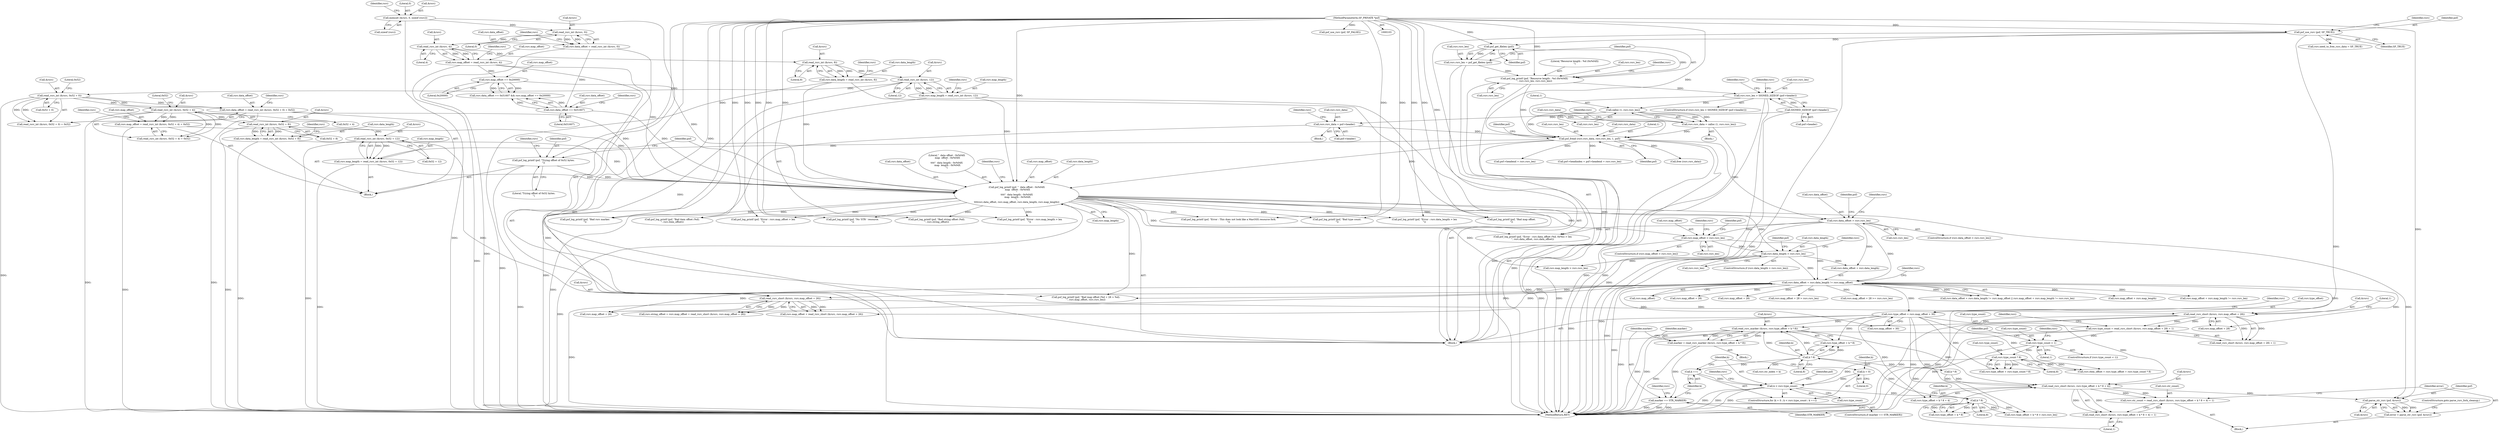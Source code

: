 digraph "0_libsndfile_dbe14f00030af5d3577f4cabbf9861db59e9c378@API" {
"1000590" [label="(Call,read_rsrc_marker (&rsrc, rsrc.type_offset + k * 8))"];
"1000492" [label="(Call,read_rsrc_short (&rsrc, rsrc.map_offset + 28))"];
"1000436" [label="(Call,read_rsrc_short (&rsrc, rsrc.map_offset + 26))"];
"1000281" [label="(Call,read_rsrc_int (&rsrc, 0x52 + 12))"];
"1000271" [label="(Call,read_rsrc_int (&rsrc, 0x52 + 8))"];
"1000260" [label="(Call,read_rsrc_int (&rsrc, 0x52 + 4))"];
"1000248" [label="(Call,read_rsrc_int (&rsrc, 0x52 + 0))"];
"1000223" [label="(Call,read_rsrc_int (&rsrc, 12))"];
"1000215" [label="(Call,read_rsrc_int (&rsrc, 8))"];
"1000207" [label="(Call,read_rsrc_int (&rsrc, 4))"];
"1000199" [label="(Call,read_rsrc_int (&rsrc, 0))"];
"1000116" [label="(Call,memset (&rsrc, 0, sizeof (rsrc)))"];
"1000374" [label="(Call,rsrc.data_offset + rsrc.data_length != rsrc.map_offset)"];
"1000303" [label="(Call,rsrc.data_offset > rsrc.rsrc_len)"];
"1000287" [label="(Call,psf_log_printf (psf, \"  data offset : 0x%04X\n  map  offset : 0x%04X\n\"\n\t\t\t\t\"  data length : 0x%04X\n  map  length : 0x%04X\n\",\n\t\t\t\trsrc.data_offset, rsrc.map_offset, rsrc.data_length, rsrc.map_length))"];
"1000240" [label="(Call,psf_log_printf (psf, \"Trying offset of 0x52 bytes.\n\"))"];
"1000175" [label="(Call,psf_fread (rsrc.rsrc_data, rsrc.rsrc_len, 1, psf))"];
"1000163" [label="(Call,rsrc.rsrc_data = psf->header)"];
"1000142" [label="(Call,SIGNED_SIZEOF (psf->header))"];
"1000147" [label="(Call,rsrc.rsrc_data = calloc (1, rsrc.rsrc_len))"];
"1000151" [label="(Call,calloc (1, rsrc.rsrc_len))"];
"1000138" [label="(Call,rsrc.rsrc_len > SIGNED_SIZEOF (psf->header))"];
"1000128" [label="(Call,psf_log_printf (psf, \"Resource length : %d (0x%04X)\n\", rsrc.rsrc_len, rsrc.rsrc_len))"];
"1000126" [label="(Call,psf_get_filelen (psf))"];
"1000113" [label="(Call,psf_use_rsrc (psf, SF_TRUE))"];
"1000104" [label="(MethodParameterIn,SF_PRIVATE *psf)"];
"1000122" [label="(Call,rsrc.rsrc_len = psf_get_filelen (psf))"];
"1000229" [label="(Call,rsrc.data_offset == 0x51607)"];
"1000195" [label="(Call,rsrc.data_offset = read_rsrc_int (&rsrc, 0))"];
"1000243" [label="(Call,rsrc.data_offset = read_rsrc_int (&rsrc, 0x52 + 0) + 0x52)"];
"1000234" [label="(Call,rsrc.map_offset == 0x20000)"];
"1000203" [label="(Call,rsrc.map_offset = read_rsrc_int (&rsrc, 4))"];
"1000255" [label="(Call,rsrc.map_offset = read_rsrc_int (&rsrc, 0x52 + 4) + 0x52)"];
"1000267" [label="(Call,rsrc.data_length = read_rsrc_int (&rsrc, 0x52 + 8))"];
"1000211" [label="(Call,rsrc.data_length = read_rsrc_int (&rsrc, 8))"];
"1000277" [label="(Call,rsrc.map_length = read_rsrc_int (&rsrc, 0x52 + 12))"];
"1000219" [label="(Call,rsrc.map_length = read_rsrc_int (&rsrc, 12))"];
"1000341" [label="(Call,rsrc.data_length > rsrc.rsrc_len)"];
"1000325" [label="(Call,rsrc.map_offset > rsrc.rsrc_len)"];
"1000463" [label="(Call,rsrc.type_offset = rsrc.map_offset + 30)"];
"1000597" [label="(Call,k * 8)"];
"1000577" [label="(Call,k * 8)"];
"1000563" [label="(Call,k < rsrc.type_count)"];
"1000568" [label="(Call,k ++)"];
"1000560" [label="(Call,k = 0)"];
"1000523" [label="(Call,rsrc.type_count * 8)"];
"1000502" [label="(Call,rsrc.type_count < 1)"];
"1000487" [label="(Call,rsrc.type_count = read_rsrc_short (&rsrc, rsrc.map_offset + 28) + 1)"];
"1000588" [label="(Call,marker = read_rsrc_marker (&rsrc, rsrc.type_offset + k * 8))"];
"1000601" [label="(Call,marker == STR_MARKER)"];
"1000615" [label="(Call,read_rsrc_short (&rsrc, rsrc.type_offset + k * 8 + 4))"];
"1000610" [label="(Call,rsrc.str_count = read_rsrc_short (&rsrc, rsrc.type_offset + k * 8 + 4) + 1)"];
"1000614" [label="(Call,read_rsrc_short (&rsrc, rsrc.type_offset + k * 8 + 4) + 1)"];
"1000630" [label="(Call,parse_str_rsrc (psf, &rsrc))"];
"1000628" [label="(Call,error = parse_str_rsrc (psf, &rsrc))"];
"1000345" [label="(Call,rsrc.rsrc_len)"];
"1000519" [label="(Call,rsrc.type_offset + rsrc.type_count * 8)"];
"1000195" [label="(Call,rsrc.data_offset = read_rsrc_int (&rsrc, 0))"];
"1000600" [label="(ControlStructure,if (marker == STR_MARKER))"];
"1000204" [label="(Call,rsrc.map_offset)"];
"1000104" [label="(MethodParameterIn,SF_PRIVATE *psf)"];
"1000563" [label="(Call,k < rsrc.type_count)"];
"1000340" [label="(ControlStructure,if (rsrc.data_length > rsrc.rsrc_len))"];
"1000382" [label="(Call,rsrc.map_offset)"];
"1000172" [label="(Identifier,rsrc)"];
"1000615" [label="(Call,read_rsrc_short (&rsrc, rsrc.type_offset + k * 8 + 4))"];
"1000281" [label="(Call,read_rsrc_int (&rsrc, 0x52 + 12))"];
"1000649" [label="(Call,free (rsrc.rsrc_data))"];
"1000113" [label="(Call,psf_use_rsrc (psf, SF_TRUE))"];
"1000604" [label="(Block,)"];
"1000234" [label="(Call,rsrc.map_offset == 0x20000)"];
"1000130" [label="(Literal,\"Resource length : %d (0x%04X)\n\")"];
"1000105" [label="(Block,)"];
"1000268" [label="(Call,rsrc.data_length)"];
"1000251" [label="(Call,0x52 + 0)"];
"1000162" [label="(Block,)"];
"1000248" [label="(Call,read_rsrc_int (&rsrc, 0x52 + 0))"];
"1000196" [label="(Call,rsrc.data_offset)"];
"1000543" [label="(Call,psf_log_printf (psf, \"Bad item offset (%d).\n\", rsrc.item_offset))"];
"1000242" [label="(Literal,\"Trying offset of 0x52 bytes.\n\")"];
"1000271" [label="(Call,read_rsrc_int (&rsrc, 0x52 + 8))"];
"1000219" [label="(Call,rsrc.map_length = read_rsrc_int (&rsrc, 12))"];
"1000116" [label="(Call,memset (&rsrc, 0, sizeof (rsrc)))"];
"1000215" [label="(Call,read_rsrc_int (&rsrc, 8))"];
"1000175" [label="(Call,psf_fread (rsrc.rsrc_data, rsrc.rsrc_len, 1, psf))"];
"1000176" [label="(Call,rsrc.rsrc_data)"];
"1000137" [label="(ControlStructure,if (rsrc.rsrc_len > SIGNED_SIZEOF (psf->header)))"];
"1000263" [label="(Call,0x52 + 4)"];
"1000131" [label="(Call,rsrc.rsrc_len)"];
"1000260" [label="(Call,read_rsrc_int (&rsrc, 0x52 + 4))"];
"1000334" [label="(Identifier,psf)"];
"1000568" [label="(Call,k ++)"];
"1000603" [label="(Identifier,STR_MARKER)"];
"1000524" [label="(Call,rsrc.type_count)"];
"1000632" [label="(Call,&rsrc)"];
"1000634" [label="(ControlStructure,goto parse_rsrc_fork_cleanup;)"];
"1000388" [label="(Identifier,rsrc)"];
"1000436" [label="(Call,read_rsrc_short (&rsrc, rsrc.map_offset + 26))"];
"1000397" [label="(Call,psf_log_printf (psf, \"Error : This does not look like a MacOSX resource fork.\n\"))"];
"1000212" [label="(Call,rsrc.data_length)"];
"1000188" [label="(Call,psf->headend = rsrc.rsrc_len)"];
"1000579" [label="(Literal,8)"];
"1000504" [label="(Identifier,rsrc)"];
"1000618" [label="(Call,rsrc.type_offset + k * 8 + 4)"];
"1000311" [label="(Call,psf_log_printf (psf, \"Error : rsrc.data_offset (%d, 0x%x) > len\n\", rsrc.data_offset, rsrc.data_offset))"];
"1000256" [label="(Call,rsrc.map_offset)"];
"1000226" [label="(Literal,12)"];
"1000406" [label="(Call,rsrc.map_offset + 28)"];
"1000224" [label="(Call,&rsrc)"];
"1000182" [label="(Literal,1)"];
"1000152" [label="(Literal,1)"];
"1000243" [label="(Call,rsrc.data_offset = read_rsrc_int (&rsrc, 0x52 + 0) + 0x52)"];
"1000165" [label="(Identifier,rsrc)"];
"1000627" [label="(Literal,1)"];
"1000463" [label="(Call,rsrc.type_offset = rsrc.map_offset + 30)"];
"1000240" [label="(Call,psf_log_printf (psf, \"Trying offset of 0x52 bytes.\n\"))"];
"1000559" [label="(ControlStructure,for (k = 0 ; k < rsrc.type_count ; k ++))"];
"1000207" [label="(Call,read_rsrc_int (&rsrc, 4))"];
"1000247" [label="(Call,read_rsrc_int (&rsrc, 0x52 + 0) + 0x52)"];
"1000279" [label="(Identifier,rsrc)"];
"1000289" [label="(Literal,\"  data offset : 0x%04X\n  map  offset : 0x%04X\n\"\n\t\t\t\t\"  data length : 0x%04X\n  map  length : 0x%04X\n\")"];
"1000561" [label="(Identifier,k)"];
"1000492" [label="(Call,read_rsrc_short (&rsrc, rsrc.map_offset + 28))"];
"1000122" [label="(Call,rsrc.rsrc_len = psf_get_filelen (psf))"];
"1000342" [label="(Call,rsrc.data_length)"];
"1000126" [label="(Call,psf_get_filelen (psf))"];
"1000588" [label="(Call,marker = read_rsrc_marker (&rsrc, rsrc.type_offset + k * 8))"];
"1000616" [label="(Call,&rsrc)"];
"1000476" [label="(Identifier,rsrc)"];
"1000151" [label="(Call,calloc (1, rsrc.rsrc_len))"];
"1000584" [label="(Call,psf_log_printf (psf, \"Bad rsrc marker.\n\"))"];
"1000502" [label="(Call,rsrc.type_count < 1)"];
"1000509" [label="(Identifier,psf)"];
"1000216" [label="(Call,&rsrc)"];
"1000467" [label="(Call,rsrc.map_offset + 30)"];
"1000527" [label="(Literal,8)"];
"1000147" [label="(Call,rsrc.rsrc_data = calloc (1, rsrc.rsrc_len))"];
"1000148" [label="(Call,rsrc.rsrc_data)"];
"1000439" [label="(Call,rsrc.map_offset + 26)"];
"1000508" [label="(Call,psf_log_printf (psf, \"Bad type count.\n\"))"];
"1000636" [label="(Identifier,psf)"];
"1000239" [label="(Block,)"];
"1000326" [label="(Call,rsrc.map_offset)"];
"1000415" [label="(Call,psf_log_printf (psf, \"Bad map offset (%d + 28 > %d).\n\", rsrc.map_offset, rsrc.rsrc_len))"];
"1000623" [label="(Call,k * 8)"];
"1000359" [label="(Identifier,rsrc)"];
"1000146" [label="(Block,)"];
"1000115" [label="(Identifier,SF_TRUE)"];
"1000375" [label="(Call,rsrc.data_offset + rsrc.data_length)"];
"1000357" [label="(Call,rsrc.map_length > rsrc.rsrc_len)"];
"1000474" [label="(Call,rsrc.map_offset + 28)"];
"1000220" [label="(Call,rsrc.map_length)"];
"1000593" [label="(Call,rsrc.type_offset + k * 8)"];
"1000503" [label="(Call,rsrc.type_count)"];
"1000304" [label="(Call,rsrc.data_offset)"];
"1000156" [label="(Call,rsrc.need_to_free_rsrc_data = SF_TRUE)"];
"1000655" [label="(MethodReturn,RET)"];
"1000269" [label="(Identifier,rsrc)"];
"1000578" [label="(Identifier,k)"];
"1000312" [label="(Identifier,psf)"];
"1000149" [label="(Identifier,rsrc)"];
"1000139" [label="(Call,rsrc.rsrc_len)"];
"1000267" [label="(Call,rsrc.data_length = read_rsrc_int (&rsrc, 0x52 + 8))"];
"1000374" [label="(Call,rsrc.data_offset + rsrc.data_length != rsrc.map_offset)"];
"1000163" [label="(Call,rsrc.rsrc_data = psf->header)"];
"1000203" [label="(Call,rsrc.map_offset = read_rsrc_int (&rsrc, 4))"];
"1000432" [label="(Call,rsrc.map_offset + read_rsrc_short (&rsrc, rsrc.map_offset + 26))"];
"1000350" [label="(Identifier,psf)"];
"1000488" [label="(Call,rsrc.type_count)"];
"1000327" [label="(Identifier,rsrc)"];
"1000333" [label="(Call,psf_log_printf (psf, \"Error : rsrc.map_offset > len\n\"))"];
"1000278" [label="(Call,rsrc.map_length)"];
"1000614" [label="(Call,read_rsrc_short (&rsrc, rsrc.type_offset + k * 8 + 4) + 1)"];
"1000607" [label="(Identifier,rsrc)"];
"1000597" [label="(Call,k * 8)"];
"1000153" [label="(Call,rsrc.rsrc_len)"];
"1000228" [label="(Call,rsrc.data_offset == 0x51607 && rsrc.map_offset == 0x20000)"];
"1000236" [label="(Identifier,rsrc)"];
"1000277" [label="(Call,rsrc.map_length = read_rsrc_int (&rsrc, 0x52 + 12))"];
"1000230" [label="(Call,rsrc.data_offset)"];
"1000611" [label="(Call,rsrc.str_count)"];
"1000343" [label="(Identifier,rsrc)"];
"1000124" [label="(Identifier,rsrc)"];
"1000233" [label="(Literal,0x51607)"];
"1000569" [label="(Identifier,k)"];
"1000282" [label="(Call,&rsrc)"];
"1000158" [label="(Identifier,rsrc)"];
"1000473" [label="(Call,rsrc.map_offset + 28 > rsrc.rsrc_len)"];
"1000305" [label="(Identifier,rsrc)"];
"1000274" [label="(Call,0x52 + 8)"];
"1000218" [label="(Literal,8)"];
"1000164" [label="(Call,rsrc.rsrc_data)"];
"1000140" [label="(Identifier,rsrc)"];
"1000365" [label="(Call,psf_log_printf (psf, \"Error : rsrc.map_length > len\n\"))"];
"1000245" [label="(Identifier,rsrc)"];
"1000221" [label="(Identifier,rsrc)"];
"1000324" [label="(ControlStructure,if (rsrc.map_offset > rsrc.rsrc_len))"];
"1000266" [label="(Literal,0x52)"];
"1000629" [label="(Identifier,error)"];
"1000235" [label="(Call,rsrc.map_offset)"];
"1000325" [label="(Call,rsrc.map_offset > rsrc.rsrc_len)"];
"1000483" [label="(Call,psf_log_printf (psf, \"Bad map offset.\n\"))"];
"1000129" [label="(Identifier,psf)"];
"1000238" [label="(Literal,0x20000)"];
"1000118" [label="(Identifier,rsrc)"];
"1000577" [label="(Call,k * 8)"];
"1000200" [label="(Call,&rsrc)"];
"1000261" [label="(Call,&rsrc)"];
"1000628" [label="(Call,error = parse_str_rsrc (psf, &rsrc))"];
"1000307" [label="(Call,rsrc.rsrc_len)"];
"1000630" [label="(Call,parse_str_rsrc (psf, &rsrc))"];
"1000249" [label="(Call,&rsrc)"];
"1000119" [label="(Literal,0)"];
"1000120" [label="(Call,sizeof (rsrc))"];
"1000184" [label="(Call,psf->headindex = psf->headend = rsrc.rsrc_len)"];
"1000244" [label="(Call,rsrc.data_offset)"];
"1000117" [label="(Call,&rsrc)"];
"1000229" [label="(Call,rsrc.data_offset == 0x51607)"];
"1000487" [label="(Call,rsrc.type_count = read_rsrc_short (&rsrc, rsrc.map_offset + 28) + 1)"];
"1000405" [label="(Call,rsrc.map_offset + 28 >= rsrc.rsrc_len)"];
"1000500" [label="(Literal,1)"];
"1000272" [label="(Call,&rsrc)"];
"1000601" [label="(Call,marker == STR_MARKER)"];
"1000341" [label="(Call,rsrc.data_length > rsrc.rsrc_len)"];
"1000523" [label="(Call,rsrc.type_count * 8)"];
"1000631" [label="(Identifier,psf)"];
"1000143" [label="(Call,psf->header)"];
"1000186" [label="(Identifier,psf)"];
"1000293" [label="(Call,rsrc.map_offset)"];
"1000128" [label="(Call,psf_log_printf (psf, \"Resource length : %d (0x%04X)\n\", rsrc.rsrc_len, rsrc.rsrc_len))"];
"1000570" [label="(Block,)"];
"1000453" [label="(Call,psf_log_printf (psf, \"Bad string offset (%d).\n\", rsrc.string_offset))"];
"1000562" [label="(Literal,0)"];
"1000138" [label="(Call,rsrc.rsrc_len > SIGNED_SIZEOF (psf->header))"];
"1000241" [label="(Identifier,psf)"];
"1000223" [label="(Call,read_rsrc_int (&rsrc, 12))"];
"1000428" [label="(Call,rsrc.string_offset = rsrc.map_offset + read_rsrc_short (&rsrc, rsrc.map_offset + 26))"];
"1000208" [label="(Call,&rsrc)"];
"1000349" [label="(Call,psf_log_printf (psf, \"Error : rsrc.data_length > len\n\"))"];
"1000590" [label="(Call,read_rsrc_marker (&rsrc, rsrc.type_offset + k * 8))"];
"1000464" [label="(Call,rsrc.type_offset)"];
"1000565" [label="(Call,rsrc.type_count)"];
"1000211" [label="(Call,rsrc.data_length = read_rsrc_int (&rsrc, 8))"];
"1000179" [label="(Call,rsrc.rsrc_len)"];
"1000517" [label="(Identifier,rsrc)"];
"1000610" [label="(Call,rsrc.str_count = read_rsrc_short (&rsrc, rsrc.type_offset + k * 8 + 4) + 1)"];
"1000495" [label="(Call,rsrc.map_offset + 28)"];
"1000183" [label="(Identifier,psf)"];
"1000329" [label="(Call,rsrc.rsrc_len)"];
"1000296" [label="(Call,rsrc.data_length)"];
"1000290" [label="(Call,rsrc.data_offset)"];
"1000255" [label="(Call,rsrc.map_offset = read_rsrc_int (&rsrc, 0x52 + 4) + 0x52)"];
"1000373" [label="(Call,rsrc.data_offset + rsrc.data_length != rsrc.map_offset || rsrc.map_offset + rsrc.map_length != rsrc.rsrc_len)"];
"1000114" [label="(Identifier,psf)"];
"1000231" [label="(Identifier,rsrc)"];
"1000589" [label="(Identifier,marker)"];
"1000506" [label="(Literal,1)"];
"1000299" [label="(Call,rsrc.map_length)"];
"1000303" [label="(Call,rsrc.data_offset > rsrc.rsrc_len)"];
"1000202" [label="(Literal,0)"];
"1000515" [label="(Call,rsrc.item_offset = rsrc.type_offset + rsrc.type_count * 8)"];
"1000259" [label="(Call,read_rsrc_int (&rsrc, 0x52 + 4) + 0x52)"];
"1000642" [label="(Call,psf_use_rsrc (psf, SF_FALSE))"];
"1000437" [label="(Call,&rsrc)"];
"1000598" [label="(Identifier,k)"];
"1000199" [label="(Call,read_rsrc_int (&rsrc, 0))"];
"1000491" [label="(Call,read_rsrc_short (&rsrc, rsrc.map_offset + 28) + 1)"];
"1000205" [label="(Identifier,rsrc)"];
"1000575" [label="(Identifier,rsrc)"];
"1000386" [label="(Call,rsrc.map_offset + rsrc.map_length)"];
"1000572" [label="(Call,rsrc.type_offset + k * 8 > rsrc.rsrc_len)"];
"1000605" [label="(Call,rsrc.str_index = k)"];
"1000284" [label="(Call,0x52 + 12)"];
"1000493" [label="(Call,&rsrc)"];
"1000210" [label="(Literal,4)"];
"1000591" [label="(Call,&rsrc)"];
"1000573" [label="(Call,rsrc.type_offset + k * 8)"];
"1000635" [label="(Call,psf_log_printf (psf, \"No 'STR ' resource.\n\"))"];
"1000599" [label="(Literal,8)"];
"1000142" [label="(Call,SIGNED_SIZEOF (psf->header))"];
"1000560" [label="(Call,k = 0)"];
"1000501" [label="(ControlStructure,if (rsrc.type_count < 1))"];
"1000127" [label="(Identifier,psf)"];
"1000213" [label="(Identifier,rsrc)"];
"1000123" [label="(Call,rsrc.rsrc_len)"];
"1000302" [label="(ControlStructure,if (rsrc.data_offset > rsrc.rsrc_len))"];
"1000602" [label="(Identifier,marker)"];
"1000254" [label="(Literal,0x52)"];
"1000257" [label="(Identifier,rsrc)"];
"1000564" [label="(Identifier,k)"];
"1000385" [label="(Call,rsrc.map_offset + rsrc.map_length != rsrc.rsrc_len)"];
"1000287" [label="(Call,psf_log_printf (psf, \"  data offset : 0x%04X\n  map  offset : 0x%04X\n\"\n\t\t\t\t\"  data length : 0x%04X\n  map  length : 0x%04X\n\",\n\t\t\t\trsrc.data_offset, rsrc.map_offset, rsrc.data_length, rsrc.map_length))"];
"1000167" [label="(Call,psf->header)"];
"1000288" [label="(Identifier,psf)"];
"1000134" [label="(Call,rsrc.rsrc_len)"];
"1000590" -> "1000588"  [label="AST: "];
"1000590" -> "1000593"  [label="CFG: "];
"1000591" -> "1000590"  [label="AST: "];
"1000593" -> "1000590"  [label="AST: "];
"1000588" -> "1000590"  [label="CFG: "];
"1000590" -> "1000655"  [label="DDG: "];
"1000590" -> "1000655"  [label="DDG: "];
"1000590" -> "1000588"  [label="DDG: "];
"1000590" -> "1000588"  [label="DDG: "];
"1000492" -> "1000590"  [label="DDG: "];
"1000463" -> "1000590"  [label="DDG: "];
"1000597" -> "1000590"  [label="DDG: "];
"1000597" -> "1000590"  [label="DDG: "];
"1000590" -> "1000615"  [label="DDG: "];
"1000492" -> "1000491"  [label="AST: "];
"1000492" -> "1000495"  [label="CFG: "];
"1000493" -> "1000492"  [label="AST: "];
"1000495" -> "1000492"  [label="AST: "];
"1000500" -> "1000492"  [label="CFG: "];
"1000492" -> "1000655"  [label="DDG: "];
"1000492" -> "1000655"  [label="DDG: "];
"1000492" -> "1000487"  [label="DDG: "];
"1000492" -> "1000487"  [label="DDG: "];
"1000492" -> "1000491"  [label="DDG: "];
"1000492" -> "1000491"  [label="DDG: "];
"1000436" -> "1000492"  [label="DDG: "];
"1000374" -> "1000492"  [label="DDG: "];
"1000436" -> "1000432"  [label="AST: "];
"1000436" -> "1000439"  [label="CFG: "];
"1000437" -> "1000436"  [label="AST: "];
"1000439" -> "1000436"  [label="AST: "];
"1000432" -> "1000436"  [label="CFG: "];
"1000436" -> "1000655"  [label="DDG: "];
"1000436" -> "1000428"  [label="DDG: "];
"1000436" -> "1000428"  [label="DDG: "];
"1000436" -> "1000432"  [label="DDG: "];
"1000436" -> "1000432"  [label="DDG: "];
"1000281" -> "1000436"  [label="DDG: "];
"1000223" -> "1000436"  [label="DDG: "];
"1000374" -> "1000436"  [label="DDG: "];
"1000281" -> "1000277"  [label="AST: "];
"1000281" -> "1000284"  [label="CFG: "];
"1000282" -> "1000281"  [label="AST: "];
"1000284" -> "1000281"  [label="AST: "];
"1000277" -> "1000281"  [label="CFG: "];
"1000281" -> "1000655"  [label="DDG: "];
"1000281" -> "1000277"  [label="DDG: "];
"1000281" -> "1000277"  [label="DDG: "];
"1000271" -> "1000281"  [label="DDG: "];
"1000271" -> "1000267"  [label="AST: "];
"1000271" -> "1000274"  [label="CFG: "];
"1000272" -> "1000271"  [label="AST: "];
"1000274" -> "1000271"  [label="AST: "];
"1000267" -> "1000271"  [label="CFG: "];
"1000271" -> "1000655"  [label="DDG: "];
"1000271" -> "1000267"  [label="DDG: "];
"1000271" -> "1000267"  [label="DDG: "];
"1000260" -> "1000271"  [label="DDG: "];
"1000260" -> "1000259"  [label="AST: "];
"1000260" -> "1000263"  [label="CFG: "];
"1000261" -> "1000260"  [label="AST: "];
"1000263" -> "1000260"  [label="AST: "];
"1000266" -> "1000260"  [label="CFG: "];
"1000260" -> "1000655"  [label="DDG: "];
"1000260" -> "1000255"  [label="DDG: "];
"1000260" -> "1000255"  [label="DDG: "];
"1000260" -> "1000259"  [label="DDG: "];
"1000260" -> "1000259"  [label="DDG: "];
"1000248" -> "1000260"  [label="DDG: "];
"1000248" -> "1000247"  [label="AST: "];
"1000248" -> "1000251"  [label="CFG: "];
"1000249" -> "1000248"  [label="AST: "];
"1000251" -> "1000248"  [label="AST: "];
"1000254" -> "1000248"  [label="CFG: "];
"1000248" -> "1000655"  [label="DDG: "];
"1000248" -> "1000243"  [label="DDG: "];
"1000248" -> "1000243"  [label="DDG: "];
"1000248" -> "1000247"  [label="DDG: "];
"1000248" -> "1000247"  [label="DDG: "];
"1000223" -> "1000248"  [label="DDG: "];
"1000223" -> "1000219"  [label="AST: "];
"1000223" -> "1000226"  [label="CFG: "];
"1000224" -> "1000223"  [label="AST: "];
"1000226" -> "1000223"  [label="AST: "];
"1000219" -> "1000223"  [label="CFG: "];
"1000223" -> "1000219"  [label="DDG: "];
"1000223" -> "1000219"  [label="DDG: "];
"1000215" -> "1000223"  [label="DDG: "];
"1000215" -> "1000211"  [label="AST: "];
"1000215" -> "1000218"  [label="CFG: "];
"1000216" -> "1000215"  [label="AST: "];
"1000218" -> "1000215"  [label="AST: "];
"1000211" -> "1000215"  [label="CFG: "];
"1000215" -> "1000211"  [label="DDG: "];
"1000215" -> "1000211"  [label="DDG: "];
"1000207" -> "1000215"  [label="DDG: "];
"1000207" -> "1000203"  [label="AST: "];
"1000207" -> "1000210"  [label="CFG: "];
"1000208" -> "1000207"  [label="AST: "];
"1000210" -> "1000207"  [label="AST: "];
"1000203" -> "1000207"  [label="CFG: "];
"1000207" -> "1000203"  [label="DDG: "];
"1000207" -> "1000203"  [label="DDG: "];
"1000199" -> "1000207"  [label="DDG: "];
"1000199" -> "1000195"  [label="AST: "];
"1000199" -> "1000202"  [label="CFG: "];
"1000200" -> "1000199"  [label="AST: "];
"1000202" -> "1000199"  [label="AST: "];
"1000195" -> "1000199"  [label="CFG: "];
"1000199" -> "1000195"  [label="DDG: "];
"1000199" -> "1000195"  [label="DDG: "];
"1000116" -> "1000199"  [label="DDG: "];
"1000116" -> "1000105"  [label="AST: "];
"1000116" -> "1000120"  [label="CFG: "];
"1000117" -> "1000116"  [label="AST: "];
"1000119" -> "1000116"  [label="AST: "];
"1000120" -> "1000116"  [label="AST: "];
"1000124" -> "1000116"  [label="CFG: "];
"1000116" -> "1000655"  [label="DDG: "];
"1000374" -> "1000373"  [label="AST: "];
"1000374" -> "1000382"  [label="CFG: "];
"1000375" -> "1000374"  [label="AST: "];
"1000382" -> "1000374"  [label="AST: "];
"1000388" -> "1000374"  [label="CFG: "];
"1000373" -> "1000374"  [label="CFG: "];
"1000374" -> "1000655"  [label="DDG: "];
"1000374" -> "1000373"  [label="DDG: "];
"1000374" -> "1000373"  [label="DDG: "];
"1000303" -> "1000374"  [label="DDG: "];
"1000341" -> "1000374"  [label="DDG: "];
"1000325" -> "1000374"  [label="DDG: "];
"1000374" -> "1000385"  [label="DDG: "];
"1000374" -> "1000386"  [label="DDG: "];
"1000374" -> "1000405"  [label="DDG: "];
"1000374" -> "1000406"  [label="DDG: "];
"1000374" -> "1000415"  [label="DDG: "];
"1000374" -> "1000428"  [label="DDG: "];
"1000374" -> "1000432"  [label="DDG: "];
"1000374" -> "1000439"  [label="DDG: "];
"1000374" -> "1000463"  [label="DDG: "];
"1000374" -> "1000467"  [label="DDG: "];
"1000374" -> "1000473"  [label="DDG: "];
"1000374" -> "1000474"  [label="DDG: "];
"1000374" -> "1000495"  [label="DDG: "];
"1000303" -> "1000302"  [label="AST: "];
"1000303" -> "1000307"  [label="CFG: "];
"1000304" -> "1000303"  [label="AST: "];
"1000307" -> "1000303"  [label="AST: "];
"1000312" -> "1000303"  [label="CFG: "];
"1000327" -> "1000303"  [label="CFG: "];
"1000303" -> "1000655"  [label="DDG: "];
"1000287" -> "1000303"  [label="DDG: "];
"1000175" -> "1000303"  [label="DDG: "];
"1000303" -> "1000311"  [label="DDG: "];
"1000303" -> "1000325"  [label="DDG: "];
"1000303" -> "1000375"  [label="DDG: "];
"1000287" -> "1000105"  [label="AST: "];
"1000287" -> "1000299"  [label="CFG: "];
"1000288" -> "1000287"  [label="AST: "];
"1000289" -> "1000287"  [label="AST: "];
"1000290" -> "1000287"  [label="AST: "];
"1000293" -> "1000287"  [label="AST: "];
"1000296" -> "1000287"  [label="AST: "];
"1000299" -> "1000287"  [label="AST: "];
"1000305" -> "1000287"  [label="CFG: "];
"1000287" -> "1000655"  [label="DDG: "];
"1000240" -> "1000287"  [label="DDG: "];
"1000175" -> "1000287"  [label="DDG: "];
"1000104" -> "1000287"  [label="DDG: "];
"1000229" -> "1000287"  [label="DDG: "];
"1000243" -> "1000287"  [label="DDG: "];
"1000234" -> "1000287"  [label="DDG: "];
"1000255" -> "1000287"  [label="DDG: "];
"1000203" -> "1000287"  [label="DDG: "];
"1000267" -> "1000287"  [label="DDG: "];
"1000211" -> "1000287"  [label="DDG: "];
"1000277" -> "1000287"  [label="DDG: "];
"1000219" -> "1000287"  [label="DDG: "];
"1000287" -> "1000311"  [label="DDG: "];
"1000287" -> "1000325"  [label="DDG: "];
"1000287" -> "1000333"  [label="DDG: "];
"1000287" -> "1000341"  [label="DDG: "];
"1000287" -> "1000349"  [label="DDG: "];
"1000287" -> "1000357"  [label="DDG: "];
"1000287" -> "1000365"  [label="DDG: "];
"1000287" -> "1000397"  [label="DDG: "];
"1000287" -> "1000415"  [label="DDG: "];
"1000287" -> "1000453"  [label="DDG: "];
"1000287" -> "1000483"  [label="DDG: "];
"1000287" -> "1000508"  [label="DDG: "];
"1000287" -> "1000543"  [label="DDG: "];
"1000287" -> "1000584"  [label="DDG: "];
"1000287" -> "1000630"  [label="DDG: "];
"1000287" -> "1000635"  [label="DDG: "];
"1000240" -> "1000239"  [label="AST: "];
"1000240" -> "1000242"  [label="CFG: "];
"1000241" -> "1000240"  [label="AST: "];
"1000242" -> "1000240"  [label="AST: "];
"1000245" -> "1000240"  [label="CFG: "];
"1000240" -> "1000655"  [label="DDG: "];
"1000175" -> "1000240"  [label="DDG: "];
"1000104" -> "1000240"  [label="DDG: "];
"1000175" -> "1000105"  [label="AST: "];
"1000175" -> "1000183"  [label="CFG: "];
"1000176" -> "1000175"  [label="AST: "];
"1000179" -> "1000175"  [label="AST: "];
"1000182" -> "1000175"  [label="AST: "];
"1000183" -> "1000175"  [label="AST: "];
"1000186" -> "1000175"  [label="CFG: "];
"1000175" -> "1000655"  [label="DDG: "];
"1000175" -> "1000655"  [label="DDG: "];
"1000163" -> "1000175"  [label="DDG: "];
"1000147" -> "1000175"  [label="DDG: "];
"1000138" -> "1000175"  [label="DDG: "];
"1000151" -> "1000175"  [label="DDG: "];
"1000128" -> "1000175"  [label="DDG: "];
"1000104" -> "1000175"  [label="DDG: "];
"1000175" -> "1000184"  [label="DDG: "];
"1000175" -> "1000188"  [label="DDG: "];
"1000175" -> "1000649"  [label="DDG: "];
"1000163" -> "1000162"  [label="AST: "];
"1000163" -> "1000167"  [label="CFG: "];
"1000164" -> "1000163"  [label="AST: "];
"1000167" -> "1000163"  [label="AST: "];
"1000172" -> "1000163"  [label="CFG: "];
"1000163" -> "1000655"  [label="DDG: "];
"1000142" -> "1000163"  [label="DDG: "];
"1000142" -> "1000138"  [label="AST: "];
"1000142" -> "1000143"  [label="CFG: "];
"1000143" -> "1000142"  [label="AST: "];
"1000138" -> "1000142"  [label="CFG: "];
"1000142" -> "1000655"  [label="DDG: "];
"1000142" -> "1000138"  [label="DDG: "];
"1000147" -> "1000146"  [label="AST: "];
"1000147" -> "1000151"  [label="CFG: "];
"1000148" -> "1000147"  [label="AST: "];
"1000151" -> "1000147"  [label="AST: "];
"1000158" -> "1000147"  [label="CFG: "];
"1000147" -> "1000655"  [label="DDG: "];
"1000151" -> "1000147"  [label="DDG: "];
"1000151" -> "1000147"  [label="DDG: "];
"1000151" -> "1000153"  [label="CFG: "];
"1000152" -> "1000151"  [label="AST: "];
"1000153" -> "1000151"  [label="AST: "];
"1000138" -> "1000151"  [label="DDG: "];
"1000138" -> "1000137"  [label="AST: "];
"1000139" -> "1000138"  [label="AST: "];
"1000149" -> "1000138"  [label="CFG: "];
"1000165" -> "1000138"  [label="CFG: "];
"1000138" -> "1000655"  [label="DDG: "];
"1000138" -> "1000655"  [label="DDG: "];
"1000128" -> "1000138"  [label="DDG: "];
"1000128" -> "1000105"  [label="AST: "];
"1000128" -> "1000134"  [label="CFG: "];
"1000129" -> "1000128"  [label="AST: "];
"1000130" -> "1000128"  [label="AST: "];
"1000131" -> "1000128"  [label="AST: "];
"1000134" -> "1000128"  [label="AST: "];
"1000140" -> "1000128"  [label="CFG: "];
"1000128" -> "1000655"  [label="DDG: "];
"1000126" -> "1000128"  [label="DDG: "];
"1000104" -> "1000128"  [label="DDG: "];
"1000122" -> "1000128"  [label="DDG: "];
"1000126" -> "1000122"  [label="AST: "];
"1000126" -> "1000127"  [label="CFG: "];
"1000127" -> "1000126"  [label="AST: "];
"1000122" -> "1000126"  [label="CFG: "];
"1000126" -> "1000122"  [label="DDG: "];
"1000113" -> "1000126"  [label="DDG: "];
"1000104" -> "1000126"  [label="DDG: "];
"1000113" -> "1000105"  [label="AST: "];
"1000113" -> "1000115"  [label="CFG: "];
"1000114" -> "1000113"  [label="AST: "];
"1000115" -> "1000113"  [label="AST: "];
"1000118" -> "1000113"  [label="CFG: "];
"1000113" -> "1000655"  [label="DDG: "];
"1000113" -> "1000655"  [label="DDG: "];
"1000104" -> "1000113"  [label="DDG: "];
"1000113" -> "1000156"  [label="DDG: "];
"1000104" -> "1000103"  [label="AST: "];
"1000104" -> "1000655"  [label="DDG: "];
"1000104" -> "1000311"  [label="DDG: "];
"1000104" -> "1000333"  [label="DDG: "];
"1000104" -> "1000349"  [label="DDG: "];
"1000104" -> "1000365"  [label="DDG: "];
"1000104" -> "1000397"  [label="DDG: "];
"1000104" -> "1000415"  [label="DDG: "];
"1000104" -> "1000453"  [label="DDG: "];
"1000104" -> "1000483"  [label="DDG: "];
"1000104" -> "1000508"  [label="DDG: "];
"1000104" -> "1000543"  [label="DDG: "];
"1000104" -> "1000584"  [label="DDG: "];
"1000104" -> "1000630"  [label="DDG: "];
"1000104" -> "1000635"  [label="DDG: "];
"1000104" -> "1000642"  [label="DDG: "];
"1000122" -> "1000105"  [label="AST: "];
"1000123" -> "1000122"  [label="AST: "];
"1000129" -> "1000122"  [label="CFG: "];
"1000122" -> "1000655"  [label="DDG: "];
"1000229" -> "1000228"  [label="AST: "];
"1000229" -> "1000233"  [label="CFG: "];
"1000230" -> "1000229"  [label="AST: "];
"1000233" -> "1000229"  [label="AST: "];
"1000236" -> "1000229"  [label="CFG: "];
"1000228" -> "1000229"  [label="CFG: "];
"1000229" -> "1000228"  [label="DDG: "];
"1000229" -> "1000228"  [label="DDG: "];
"1000195" -> "1000229"  [label="DDG: "];
"1000195" -> "1000105"  [label="AST: "];
"1000196" -> "1000195"  [label="AST: "];
"1000205" -> "1000195"  [label="CFG: "];
"1000195" -> "1000655"  [label="DDG: "];
"1000243" -> "1000239"  [label="AST: "];
"1000243" -> "1000247"  [label="CFG: "];
"1000244" -> "1000243"  [label="AST: "];
"1000247" -> "1000243"  [label="AST: "];
"1000257" -> "1000243"  [label="CFG: "];
"1000243" -> "1000655"  [label="DDG: "];
"1000234" -> "1000228"  [label="AST: "];
"1000234" -> "1000238"  [label="CFG: "];
"1000235" -> "1000234"  [label="AST: "];
"1000238" -> "1000234"  [label="AST: "];
"1000228" -> "1000234"  [label="CFG: "];
"1000234" -> "1000228"  [label="DDG: "];
"1000234" -> "1000228"  [label="DDG: "];
"1000203" -> "1000234"  [label="DDG: "];
"1000203" -> "1000105"  [label="AST: "];
"1000204" -> "1000203"  [label="AST: "];
"1000213" -> "1000203"  [label="CFG: "];
"1000203" -> "1000655"  [label="DDG: "];
"1000255" -> "1000239"  [label="AST: "];
"1000255" -> "1000259"  [label="CFG: "];
"1000256" -> "1000255"  [label="AST: "];
"1000259" -> "1000255"  [label="AST: "];
"1000269" -> "1000255"  [label="CFG: "];
"1000255" -> "1000655"  [label="DDG: "];
"1000267" -> "1000239"  [label="AST: "];
"1000268" -> "1000267"  [label="AST: "];
"1000279" -> "1000267"  [label="CFG: "];
"1000267" -> "1000655"  [label="DDG: "];
"1000211" -> "1000105"  [label="AST: "];
"1000212" -> "1000211"  [label="AST: "];
"1000221" -> "1000211"  [label="CFG: "];
"1000211" -> "1000655"  [label="DDG: "];
"1000277" -> "1000239"  [label="AST: "];
"1000278" -> "1000277"  [label="AST: "];
"1000288" -> "1000277"  [label="CFG: "];
"1000277" -> "1000655"  [label="DDG: "];
"1000219" -> "1000105"  [label="AST: "];
"1000220" -> "1000219"  [label="AST: "];
"1000231" -> "1000219"  [label="CFG: "];
"1000219" -> "1000655"  [label="DDG: "];
"1000341" -> "1000340"  [label="AST: "];
"1000341" -> "1000345"  [label="CFG: "];
"1000342" -> "1000341"  [label="AST: "];
"1000345" -> "1000341"  [label="AST: "];
"1000350" -> "1000341"  [label="CFG: "];
"1000359" -> "1000341"  [label="CFG: "];
"1000341" -> "1000655"  [label="DDG: "];
"1000325" -> "1000341"  [label="DDG: "];
"1000341" -> "1000357"  [label="DDG: "];
"1000341" -> "1000375"  [label="DDG: "];
"1000325" -> "1000324"  [label="AST: "];
"1000325" -> "1000329"  [label="CFG: "];
"1000326" -> "1000325"  [label="AST: "];
"1000329" -> "1000325"  [label="AST: "];
"1000334" -> "1000325"  [label="CFG: "];
"1000343" -> "1000325"  [label="CFG: "];
"1000325" -> "1000655"  [label="DDG: "];
"1000463" -> "1000105"  [label="AST: "];
"1000463" -> "1000467"  [label="CFG: "];
"1000464" -> "1000463"  [label="AST: "];
"1000467" -> "1000463"  [label="AST: "];
"1000476" -> "1000463"  [label="CFG: "];
"1000463" -> "1000655"  [label="DDG: "];
"1000463" -> "1000515"  [label="DDG: "];
"1000463" -> "1000519"  [label="DDG: "];
"1000463" -> "1000572"  [label="DDG: "];
"1000463" -> "1000573"  [label="DDG: "];
"1000463" -> "1000593"  [label="DDG: "];
"1000463" -> "1000615"  [label="DDG: "];
"1000463" -> "1000618"  [label="DDG: "];
"1000597" -> "1000593"  [label="AST: "];
"1000597" -> "1000599"  [label="CFG: "];
"1000598" -> "1000597"  [label="AST: "];
"1000599" -> "1000597"  [label="AST: "];
"1000593" -> "1000597"  [label="CFG: "];
"1000597" -> "1000568"  [label="DDG: "];
"1000597" -> "1000593"  [label="DDG: "];
"1000597" -> "1000593"  [label="DDG: "];
"1000577" -> "1000597"  [label="DDG: "];
"1000597" -> "1000605"  [label="DDG: "];
"1000597" -> "1000623"  [label="DDG: "];
"1000577" -> "1000573"  [label="AST: "];
"1000577" -> "1000579"  [label="CFG: "];
"1000578" -> "1000577"  [label="AST: "];
"1000579" -> "1000577"  [label="AST: "];
"1000573" -> "1000577"  [label="CFG: "];
"1000577" -> "1000572"  [label="DDG: "];
"1000577" -> "1000572"  [label="DDG: "];
"1000577" -> "1000573"  [label="DDG: "];
"1000577" -> "1000573"  [label="DDG: "];
"1000563" -> "1000577"  [label="DDG: "];
"1000563" -> "1000559"  [label="AST: "];
"1000563" -> "1000565"  [label="CFG: "];
"1000564" -> "1000563"  [label="AST: "];
"1000565" -> "1000563"  [label="AST: "];
"1000575" -> "1000563"  [label="CFG: "];
"1000636" -> "1000563"  [label="CFG: "];
"1000563" -> "1000655"  [label="DDG: "];
"1000563" -> "1000655"  [label="DDG: "];
"1000563" -> "1000655"  [label="DDG: "];
"1000568" -> "1000563"  [label="DDG: "];
"1000560" -> "1000563"  [label="DDG: "];
"1000523" -> "1000563"  [label="DDG: "];
"1000568" -> "1000559"  [label="AST: "];
"1000568" -> "1000569"  [label="CFG: "];
"1000569" -> "1000568"  [label="AST: "];
"1000564" -> "1000568"  [label="CFG: "];
"1000560" -> "1000559"  [label="AST: "];
"1000560" -> "1000562"  [label="CFG: "];
"1000561" -> "1000560"  [label="AST: "];
"1000562" -> "1000560"  [label="AST: "];
"1000564" -> "1000560"  [label="CFG: "];
"1000523" -> "1000519"  [label="AST: "];
"1000523" -> "1000527"  [label="CFG: "];
"1000524" -> "1000523"  [label="AST: "];
"1000527" -> "1000523"  [label="AST: "];
"1000519" -> "1000523"  [label="CFG: "];
"1000523" -> "1000515"  [label="DDG: "];
"1000523" -> "1000515"  [label="DDG: "];
"1000523" -> "1000519"  [label="DDG: "];
"1000523" -> "1000519"  [label="DDG: "];
"1000502" -> "1000523"  [label="DDG: "];
"1000502" -> "1000501"  [label="AST: "];
"1000502" -> "1000506"  [label="CFG: "];
"1000503" -> "1000502"  [label="AST: "];
"1000506" -> "1000502"  [label="AST: "];
"1000509" -> "1000502"  [label="CFG: "];
"1000517" -> "1000502"  [label="CFG: "];
"1000502" -> "1000655"  [label="DDG: "];
"1000487" -> "1000502"  [label="DDG: "];
"1000487" -> "1000105"  [label="AST: "];
"1000487" -> "1000491"  [label="CFG: "];
"1000488" -> "1000487"  [label="AST: "];
"1000491" -> "1000487"  [label="AST: "];
"1000504" -> "1000487"  [label="CFG: "];
"1000487" -> "1000655"  [label="DDG: "];
"1000588" -> "1000570"  [label="AST: "];
"1000589" -> "1000588"  [label="AST: "];
"1000602" -> "1000588"  [label="CFG: "];
"1000588" -> "1000655"  [label="DDG: "];
"1000588" -> "1000601"  [label="DDG: "];
"1000601" -> "1000600"  [label="AST: "];
"1000601" -> "1000603"  [label="CFG: "];
"1000602" -> "1000601"  [label="AST: "];
"1000603" -> "1000601"  [label="AST: "];
"1000607" -> "1000601"  [label="CFG: "];
"1000569" -> "1000601"  [label="CFG: "];
"1000601" -> "1000655"  [label="DDG: "];
"1000601" -> "1000655"  [label="DDG: "];
"1000601" -> "1000655"  [label="DDG: "];
"1000615" -> "1000614"  [label="AST: "];
"1000615" -> "1000618"  [label="CFG: "];
"1000616" -> "1000615"  [label="AST: "];
"1000618" -> "1000615"  [label="AST: "];
"1000627" -> "1000615"  [label="CFG: "];
"1000615" -> "1000610"  [label="DDG: "];
"1000615" -> "1000610"  [label="DDG: "];
"1000615" -> "1000614"  [label="DDG: "];
"1000615" -> "1000614"  [label="DDG: "];
"1000623" -> "1000615"  [label="DDG: "];
"1000623" -> "1000615"  [label="DDG: "];
"1000615" -> "1000630"  [label="DDG: "];
"1000610" -> "1000604"  [label="AST: "];
"1000610" -> "1000614"  [label="CFG: "];
"1000611" -> "1000610"  [label="AST: "];
"1000614" -> "1000610"  [label="AST: "];
"1000629" -> "1000610"  [label="CFG: "];
"1000614" -> "1000627"  [label="CFG: "];
"1000627" -> "1000614"  [label="AST: "];
"1000630" -> "1000628"  [label="AST: "];
"1000630" -> "1000632"  [label="CFG: "];
"1000631" -> "1000630"  [label="AST: "];
"1000632" -> "1000630"  [label="AST: "];
"1000628" -> "1000630"  [label="CFG: "];
"1000630" -> "1000628"  [label="DDG: "];
"1000630" -> "1000628"  [label="DDG: "];
"1000628" -> "1000604"  [label="AST: "];
"1000629" -> "1000628"  [label="AST: "];
"1000634" -> "1000628"  [label="CFG: "];
}
